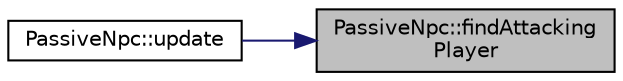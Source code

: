 digraph "PassiveNpc::findAttackingPlayer"
{
 // LATEX_PDF_SIZE
  edge [fontname="Helvetica",fontsize="10",labelfontname="Helvetica",labelfontsize="10"];
  node [fontname="Helvetica",fontsize="10",shape=record];
  rankdir="RL";
  Node1 [label="PassiveNpc::findAttacking\lPlayer",height=0.2,width=0.4,color="black", fillcolor="grey75", style="filled", fontcolor="black",tooltip="Finds out if there is a player attacking the PassiveNpc."];
  Node1 -> Node2 [dir="back",color="midnightblue",fontsize="10",style="solid",fontname="Helvetica"];
  Node2 [label="PassiveNpc::update",height=0.2,width=0.4,color="black", fillcolor="white", style="filled",URL="$classPassiveNpc.html#a09827b4717c77c7cbe16665ac954168d",tooltip="Updates the PassiveNpc."];
}
